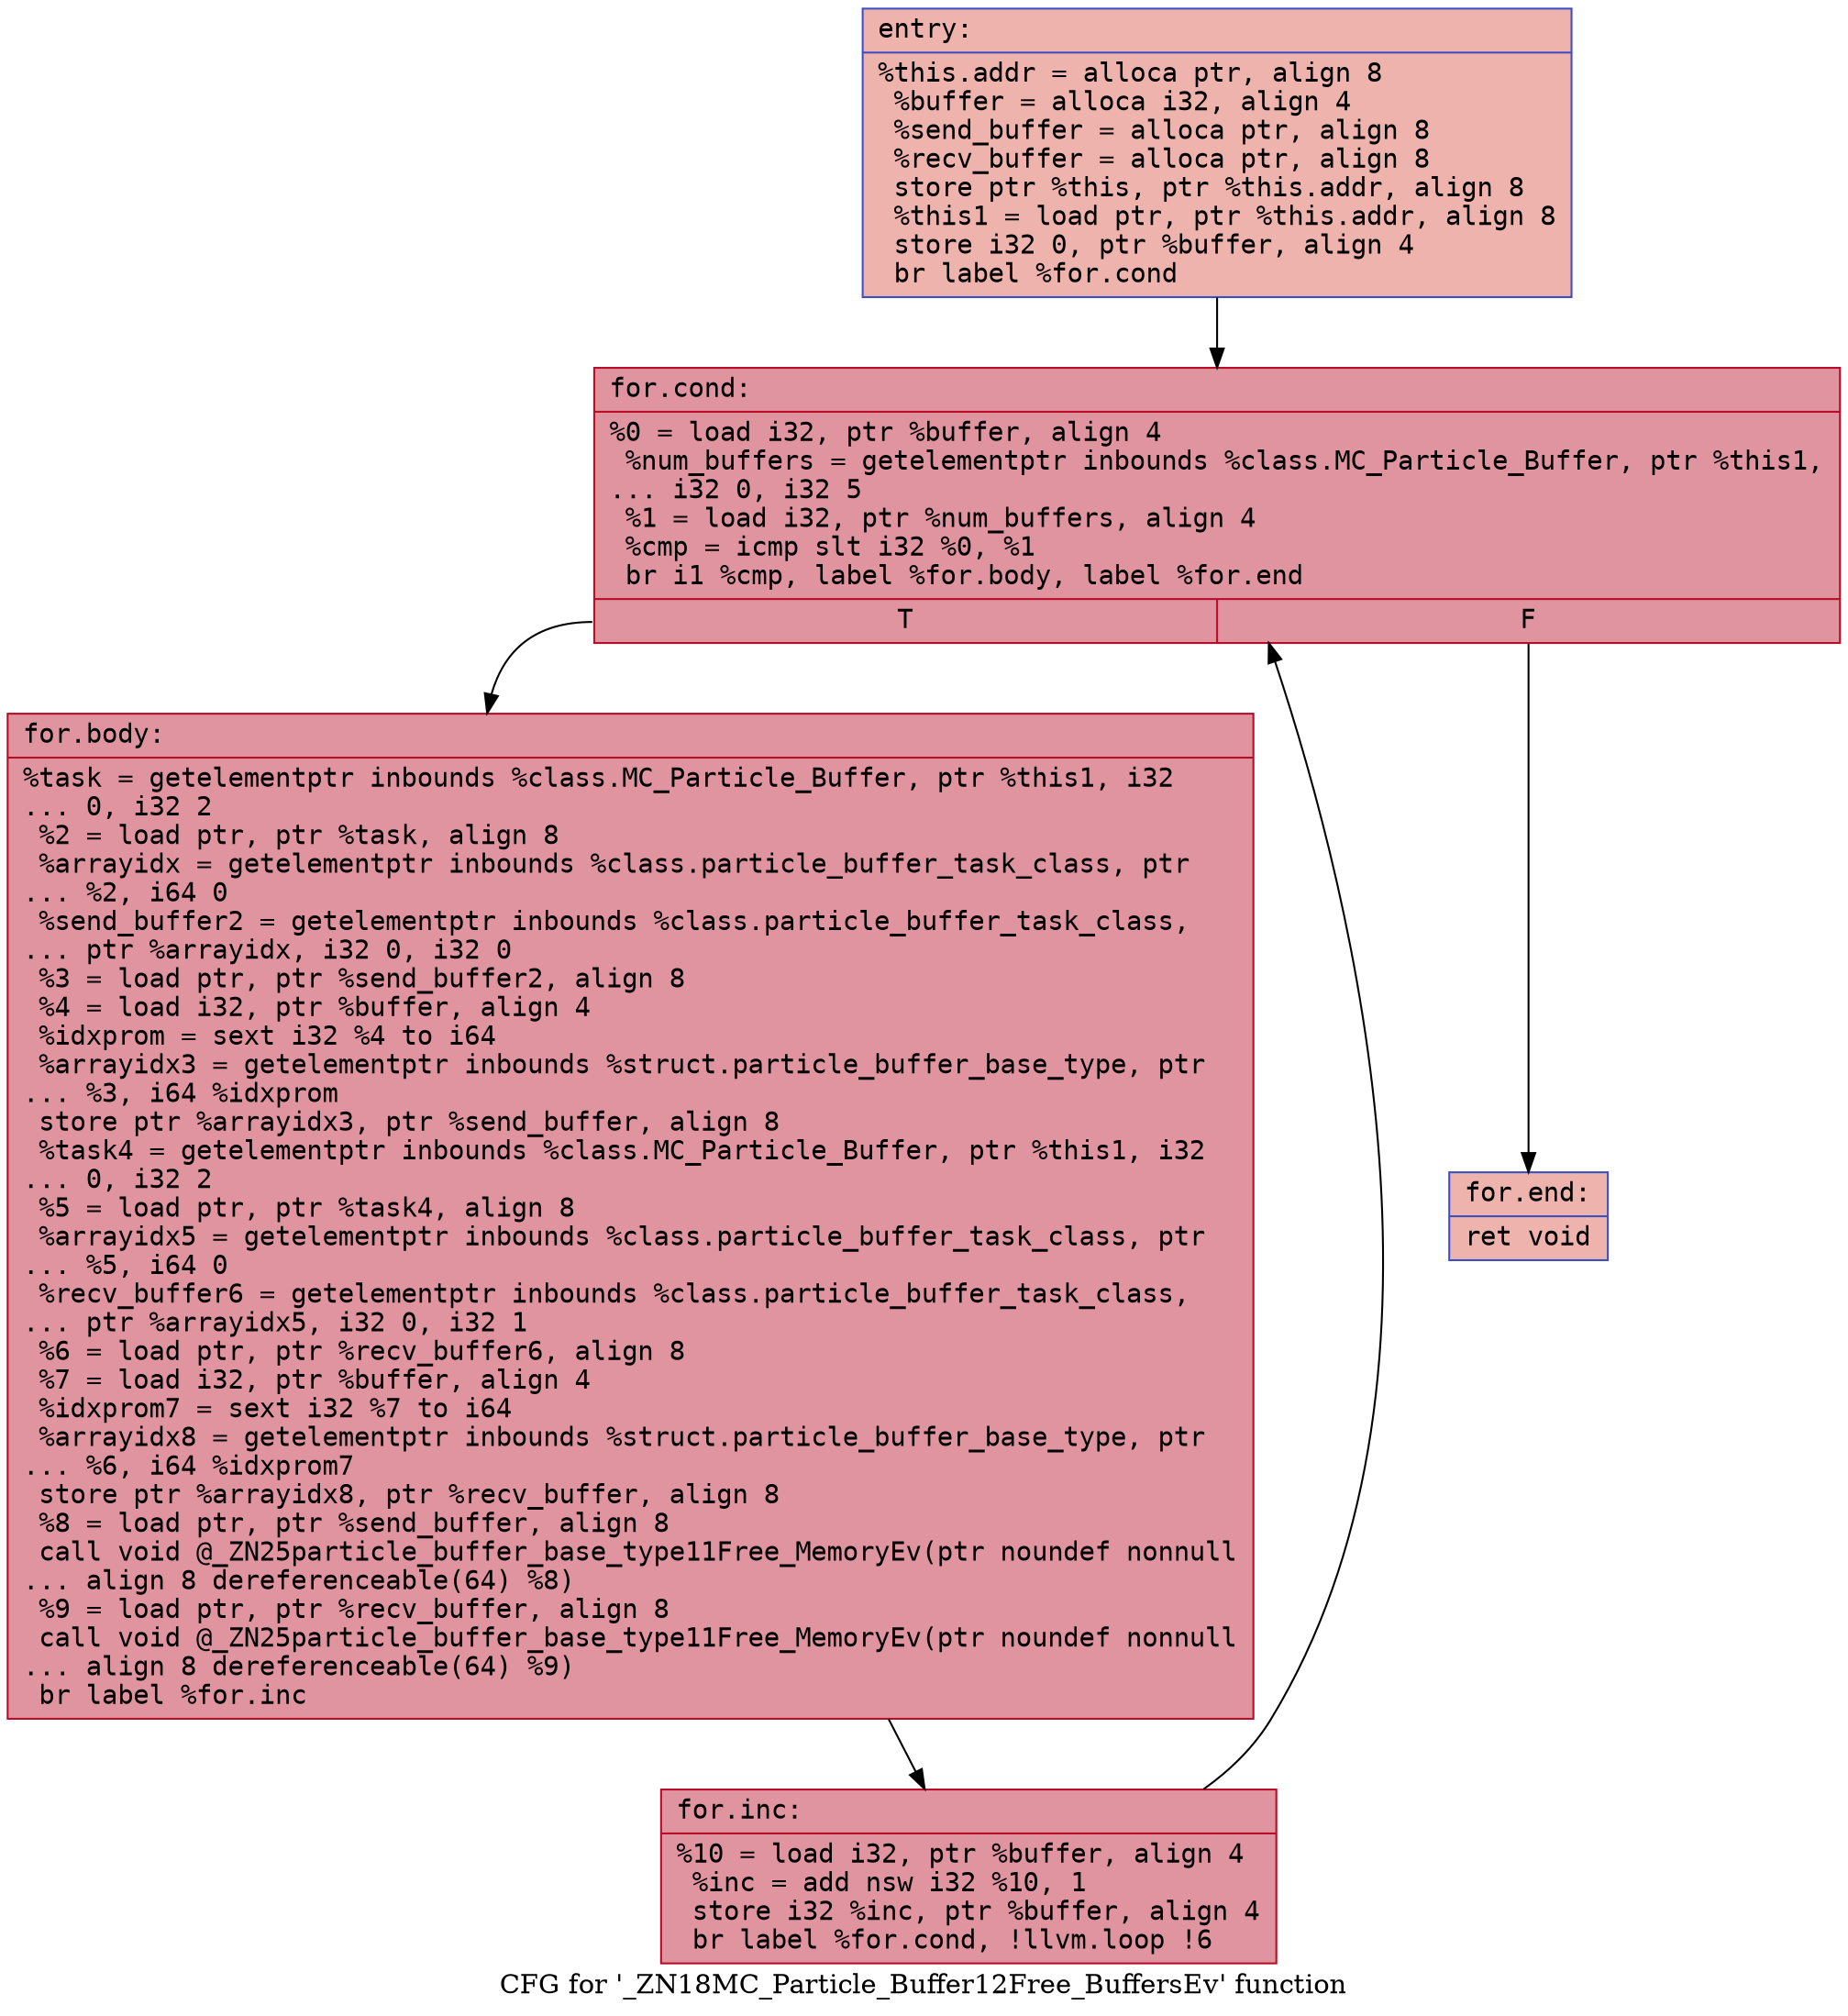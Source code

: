 digraph "CFG for '_ZN18MC_Particle_Buffer12Free_BuffersEv' function" {
	label="CFG for '_ZN18MC_Particle_Buffer12Free_BuffersEv' function";

	Node0x558b69470a50 [shape=record,color="#3d50c3ff", style=filled, fillcolor="#d6524470" fontname="Courier",label="{entry:\l|  %this.addr = alloca ptr, align 8\l  %buffer = alloca i32, align 4\l  %send_buffer = alloca ptr, align 8\l  %recv_buffer = alloca ptr, align 8\l  store ptr %this, ptr %this.addr, align 8\l  %this1 = load ptr, ptr %this.addr, align 8\l  store i32 0, ptr %buffer, align 4\l  br label %for.cond\l}"];
	Node0x558b69470a50 -> Node0x558b69470d60[tooltip="entry -> for.cond\nProbability 100.00%" ];
	Node0x558b69470d60 [shape=record,color="#b70d28ff", style=filled, fillcolor="#b70d2870" fontname="Courier",label="{for.cond:\l|  %0 = load i32, ptr %buffer, align 4\l  %num_buffers = getelementptr inbounds %class.MC_Particle_Buffer, ptr %this1,\l... i32 0, i32 5\l  %1 = load i32, ptr %num_buffers, align 4\l  %cmp = icmp slt i32 %0, %1\l  br i1 %cmp, label %for.body, label %for.end\l|{<s0>T|<s1>F}}"];
	Node0x558b69470d60:s0 -> Node0x558b694710f0[tooltip="for.cond -> for.body\nProbability 96.88%" ];
	Node0x558b69470d60:s1 -> Node0x558b69471170[tooltip="for.cond -> for.end\nProbability 3.12%" ];
	Node0x558b694710f0 [shape=record,color="#b70d28ff", style=filled, fillcolor="#b70d2870" fontname="Courier",label="{for.body:\l|  %task = getelementptr inbounds %class.MC_Particle_Buffer, ptr %this1, i32\l... 0, i32 2\l  %2 = load ptr, ptr %task, align 8\l  %arrayidx = getelementptr inbounds %class.particle_buffer_task_class, ptr\l... %2, i64 0\l  %send_buffer2 = getelementptr inbounds %class.particle_buffer_task_class,\l... ptr %arrayidx, i32 0, i32 0\l  %3 = load ptr, ptr %send_buffer2, align 8\l  %4 = load i32, ptr %buffer, align 4\l  %idxprom = sext i32 %4 to i64\l  %arrayidx3 = getelementptr inbounds %struct.particle_buffer_base_type, ptr\l... %3, i64 %idxprom\l  store ptr %arrayidx3, ptr %send_buffer, align 8\l  %task4 = getelementptr inbounds %class.MC_Particle_Buffer, ptr %this1, i32\l... 0, i32 2\l  %5 = load ptr, ptr %task4, align 8\l  %arrayidx5 = getelementptr inbounds %class.particle_buffer_task_class, ptr\l... %5, i64 0\l  %recv_buffer6 = getelementptr inbounds %class.particle_buffer_task_class,\l... ptr %arrayidx5, i32 0, i32 1\l  %6 = load ptr, ptr %recv_buffer6, align 8\l  %7 = load i32, ptr %buffer, align 4\l  %idxprom7 = sext i32 %7 to i64\l  %arrayidx8 = getelementptr inbounds %struct.particle_buffer_base_type, ptr\l... %6, i64 %idxprom7\l  store ptr %arrayidx8, ptr %recv_buffer, align 8\l  %8 = load ptr, ptr %send_buffer, align 8\l  call void @_ZN25particle_buffer_base_type11Free_MemoryEv(ptr noundef nonnull\l... align 8 dereferenceable(64) %8)\l  %9 = load ptr, ptr %recv_buffer, align 8\l  call void @_ZN25particle_buffer_base_type11Free_MemoryEv(ptr noundef nonnull\l... align 8 dereferenceable(64) %9)\l  br label %for.inc\l}"];
	Node0x558b694710f0 -> Node0x558b69472350[tooltip="for.body -> for.inc\nProbability 100.00%" ];
	Node0x558b69472350 [shape=record,color="#b70d28ff", style=filled, fillcolor="#b70d2870" fontname="Courier",label="{for.inc:\l|  %10 = load i32, ptr %buffer, align 4\l  %inc = add nsw i32 %10, 1\l  store i32 %inc, ptr %buffer, align 4\l  br label %for.cond, !llvm.loop !6\l}"];
	Node0x558b69472350 -> Node0x558b69470d60[tooltip="for.inc -> for.cond\nProbability 100.00%" ];
	Node0x558b69471170 [shape=record,color="#3d50c3ff", style=filled, fillcolor="#d6524470" fontname="Courier",label="{for.end:\l|  ret void\l}"];
}
